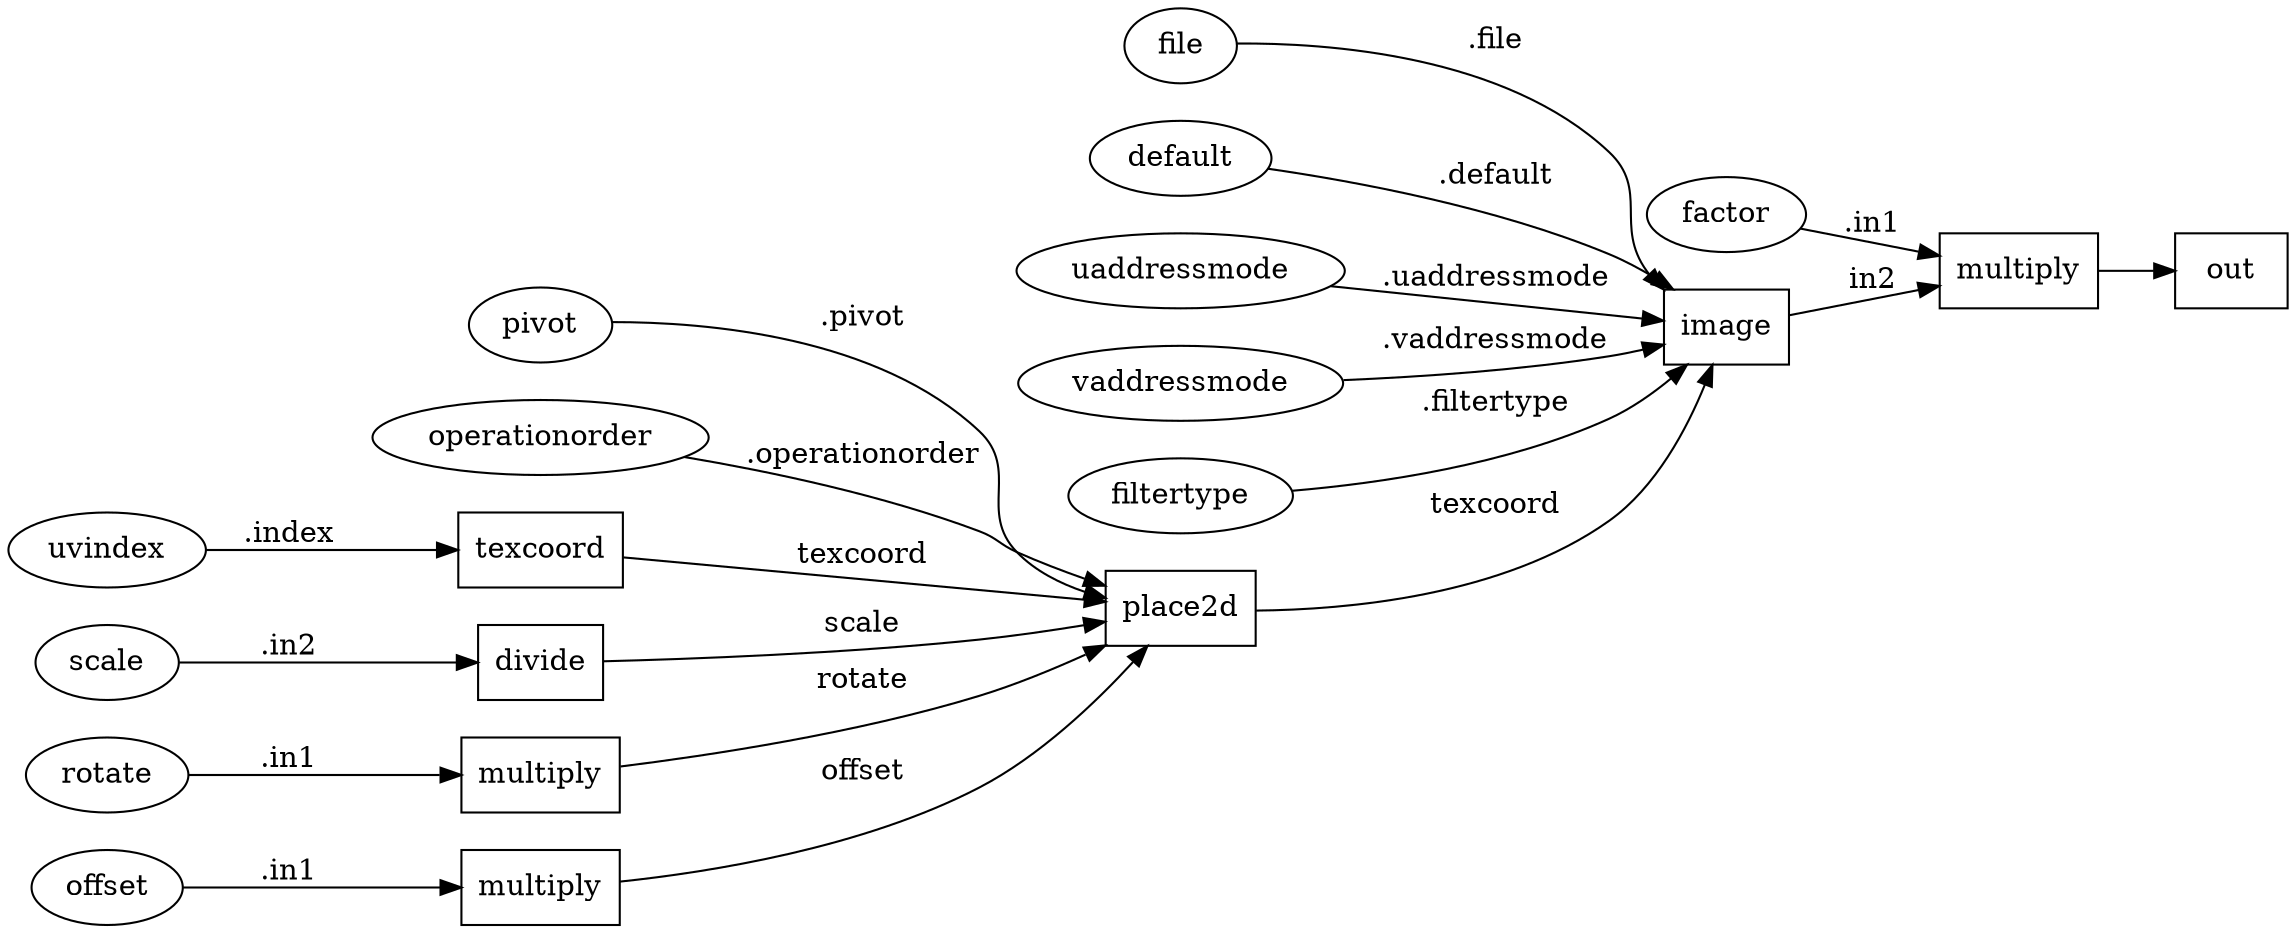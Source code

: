 digraph {
  rankdir = LR;
    NG_NG_gltf_image_color3_color3_1_0_scale_image [label= "multiply"];
    NG_NG_gltf_image_color3_color3_1_0_scale_image[shape = box];
    NG_NG_gltf_image_color3_color3_1_0_scale_image ->     NG_NG_gltf_image_color3_color3_1_0_out;
    NG_NG_gltf_image_color3_color3_1_0_out [label= "out"];
    NG_NG_gltf_image_color3_color3_1_0_out[shape = box]; 
    NG_NG_gltf_image_color3_color3_1_0_factorINT [label="factor"];
    NG_NG_gltf_image_color3_color3_1_0_factorINT [shape = ellipse];
    NG_NG_gltf_image_color3_color3_1_0_scale_image [label="multiply"];
    NG_NG_gltf_image_color3_color3_1_0_factorINT -> NG_NG_gltf_image_color3_color3_1_0_scale_image [label=".in1"];
    NG_NG_gltf_image_color3_color3_1_0_image [label= "image"];
    NG_NG_gltf_image_color3_color3_1_0_image[shape = box];
    NG_NG_gltf_image_color3_color3_1_0_image ->     NG_NG_gltf_image_color3_color3_1_0_scale_image [label= "in2"];
    NG_NG_gltf_image_color3_color3_1_0_scale_image [label= "multiply"];
    NG_NG_gltf_image_color3_color3_1_0_scale_image[shape = box]; 
    NG_NG_gltf_image_color3_color3_1_0_fileINT [label="file"];
    NG_NG_gltf_image_color3_color3_1_0_fileINT [shape = ellipse];
    NG_NG_gltf_image_color3_color3_1_0_image [label="image"];
    NG_NG_gltf_image_color3_color3_1_0_fileINT -> NG_NG_gltf_image_color3_color3_1_0_image [label=".file"];
    NG_NG_gltf_image_color3_color3_1_0_defaultINT [label="default"];
    NG_NG_gltf_image_color3_color3_1_0_defaultINT [shape = ellipse];
    NG_NG_gltf_image_color3_color3_1_0_image [label="image"];
    NG_NG_gltf_image_color3_color3_1_0_defaultINT -> NG_NG_gltf_image_color3_color3_1_0_image [label=".default"];
    NG_NG_gltf_image_color3_color3_1_0_uaddressmodeINT [label="uaddressmode"];
    NG_NG_gltf_image_color3_color3_1_0_uaddressmodeINT [shape = ellipse];
    NG_NG_gltf_image_color3_color3_1_0_image [label="image"];
    NG_NG_gltf_image_color3_color3_1_0_uaddressmodeINT -> NG_NG_gltf_image_color3_color3_1_0_image [label=".uaddressmode"];
    NG_NG_gltf_image_color3_color3_1_0_vaddressmodeINT [label="vaddressmode"];
    NG_NG_gltf_image_color3_color3_1_0_vaddressmodeINT [shape = ellipse];
    NG_NG_gltf_image_color3_color3_1_0_image [label="image"];
    NG_NG_gltf_image_color3_color3_1_0_vaddressmodeINT -> NG_NG_gltf_image_color3_color3_1_0_image [label=".vaddressmode"];
    NG_NG_gltf_image_color3_color3_1_0_filtertypeINT [label="filtertype"];
    NG_NG_gltf_image_color3_color3_1_0_filtertypeINT [shape = ellipse];
    NG_NG_gltf_image_color3_color3_1_0_image [label="image"];
    NG_NG_gltf_image_color3_color3_1_0_filtertypeINT -> NG_NG_gltf_image_color3_color3_1_0_image [label=".filtertype"];
    NG_NG_gltf_image_color3_color3_1_0_place2d [label= "place2d"];
    NG_NG_gltf_image_color3_color3_1_0_place2d[shape = box];
    NG_NG_gltf_image_color3_color3_1_0_place2d ->     NG_NG_gltf_image_color3_color3_1_0_image [label= "texcoord"];
    NG_NG_gltf_image_color3_color3_1_0_image [label= "image"];
    NG_NG_gltf_image_color3_color3_1_0_image[shape = box]; 
    NG_NG_gltf_image_color3_color3_1_0_pivotINT [label="pivot"];
    NG_NG_gltf_image_color3_color3_1_0_pivotINT [shape = ellipse];
    NG_NG_gltf_image_color3_color3_1_0_place2d [label="place2d"];
    NG_NG_gltf_image_color3_color3_1_0_pivotINT -> NG_NG_gltf_image_color3_color3_1_0_place2d [label=".pivot"];
    NG_NG_gltf_image_color3_color3_1_0_operationorderINT [label="operationorder"];
    NG_NG_gltf_image_color3_color3_1_0_operationorderINT [shape = ellipse];
    NG_NG_gltf_image_color3_color3_1_0_place2d [label="place2d"];
    NG_NG_gltf_image_color3_color3_1_0_operationorderINT -> NG_NG_gltf_image_color3_color3_1_0_place2d [label=".operationorder"];
    NG_NG_gltf_image_color3_color3_1_0_texcoord1 [label= "texcoord"];
    NG_NG_gltf_image_color3_color3_1_0_texcoord1[shape = box];
    NG_NG_gltf_image_color3_color3_1_0_texcoord1 ->     NG_NG_gltf_image_color3_color3_1_0_place2d [label= "texcoord"];
    NG_NG_gltf_image_color3_color3_1_0_place2d [label= "place2d"];
    NG_NG_gltf_image_color3_color3_1_0_place2d[shape = box]; 
    NG_NG_gltf_image_color3_color3_1_0_uvindexINT [label="uvindex"];
    NG_NG_gltf_image_color3_color3_1_0_uvindexINT [shape = ellipse];
    NG_NG_gltf_image_color3_color3_1_0_texcoord1 [label="texcoord"];
    NG_NG_gltf_image_color3_color3_1_0_uvindexINT -> NG_NG_gltf_image_color3_color3_1_0_texcoord1 [label=".index"];
    NG_NG_gltf_image_color3_color3_1_0_invert_scale [label= "divide"];
    NG_NG_gltf_image_color3_color3_1_0_invert_scale[shape = box];
    NG_NG_gltf_image_color3_color3_1_0_invert_scale ->     NG_NG_gltf_image_color3_color3_1_0_place2d [label= "scale"];
    NG_NG_gltf_image_color3_color3_1_0_place2d [label= "place2d"];
    NG_NG_gltf_image_color3_color3_1_0_place2d[shape = box]; 
    NG_NG_gltf_image_color3_color3_1_0_scaleINT [label="scale"];
    NG_NG_gltf_image_color3_color3_1_0_scaleINT [shape = ellipse];
    NG_NG_gltf_image_color3_color3_1_0_invert_scale [label="divide"];
    NG_NG_gltf_image_color3_color3_1_0_scaleINT -> NG_NG_gltf_image_color3_color3_1_0_invert_scale [label=".in2"];
    NG_NG_gltf_image_color3_color3_1_0_negate_rotate [label= "multiply"];
    NG_NG_gltf_image_color3_color3_1_0_negate_rotate[shape = box];
    NG_NG_gltf_image_color3_color3_1_0_negate_rotate ->     NG_NG_gltf_image_color3_color3_1_0_place2d [label= "rotate"];
    NG_NG_gltf_image_color3_color3_1_0_place2d [label= "place2d"];
    NG_NG_gltf_image_color3_color3_1_0_place2d[shape = box]; 
    NG_NG_gltf_image_color3_color3_1_0_rotateINT [label="rotate"];
    NG_NG_gltf_image_color3_color3_1_0_rotateINT [shape = ellipse];
    NG_NG_gltf_image_color3_color3_1_0_negate_rotate [label="multiply"];
    NG_NG_gltf_image_color3_color3_1_0_rotateINT -> NG_NG_gltf_image_color3_color3_1_0_negate_rotate [label=".in1"];
    NG_NG_gltf_image_color3_color3_1_0_negate_offset [label= "multiply"];
    NG_NG_gltf_image_color3_color3_1_0_negate_offset[shape = box];
    NG_NG_gltf_image_color3_color3_1_0_negate_offset ->     NG_NG_gltf_image_color3_color3_1_0_place2d [label= "offset"];
    NG_NG_gltf_image_color3_color3_1_0_place2d [label= "place2d"];
    NG_NG_gltf_image_color3_color3_1_0_place2d[shape = box]; 
    NG_NG_gltf_image_color3_color3_1_0_offsetINT [label="offset"];
    NG_NG_gltf_image_color3_color3_1_0_offsetINT [shape = ellipse];
    NG_NG_gltf_image_color3_color3_1_0_negate_offset [label="multiply"];
    NG_NG_gltf_image_color3_color3_1_0_offsetINT -> NG_NG_gltf_image_color3_color3_1_0_negate_offset [label=".in1"];
}
